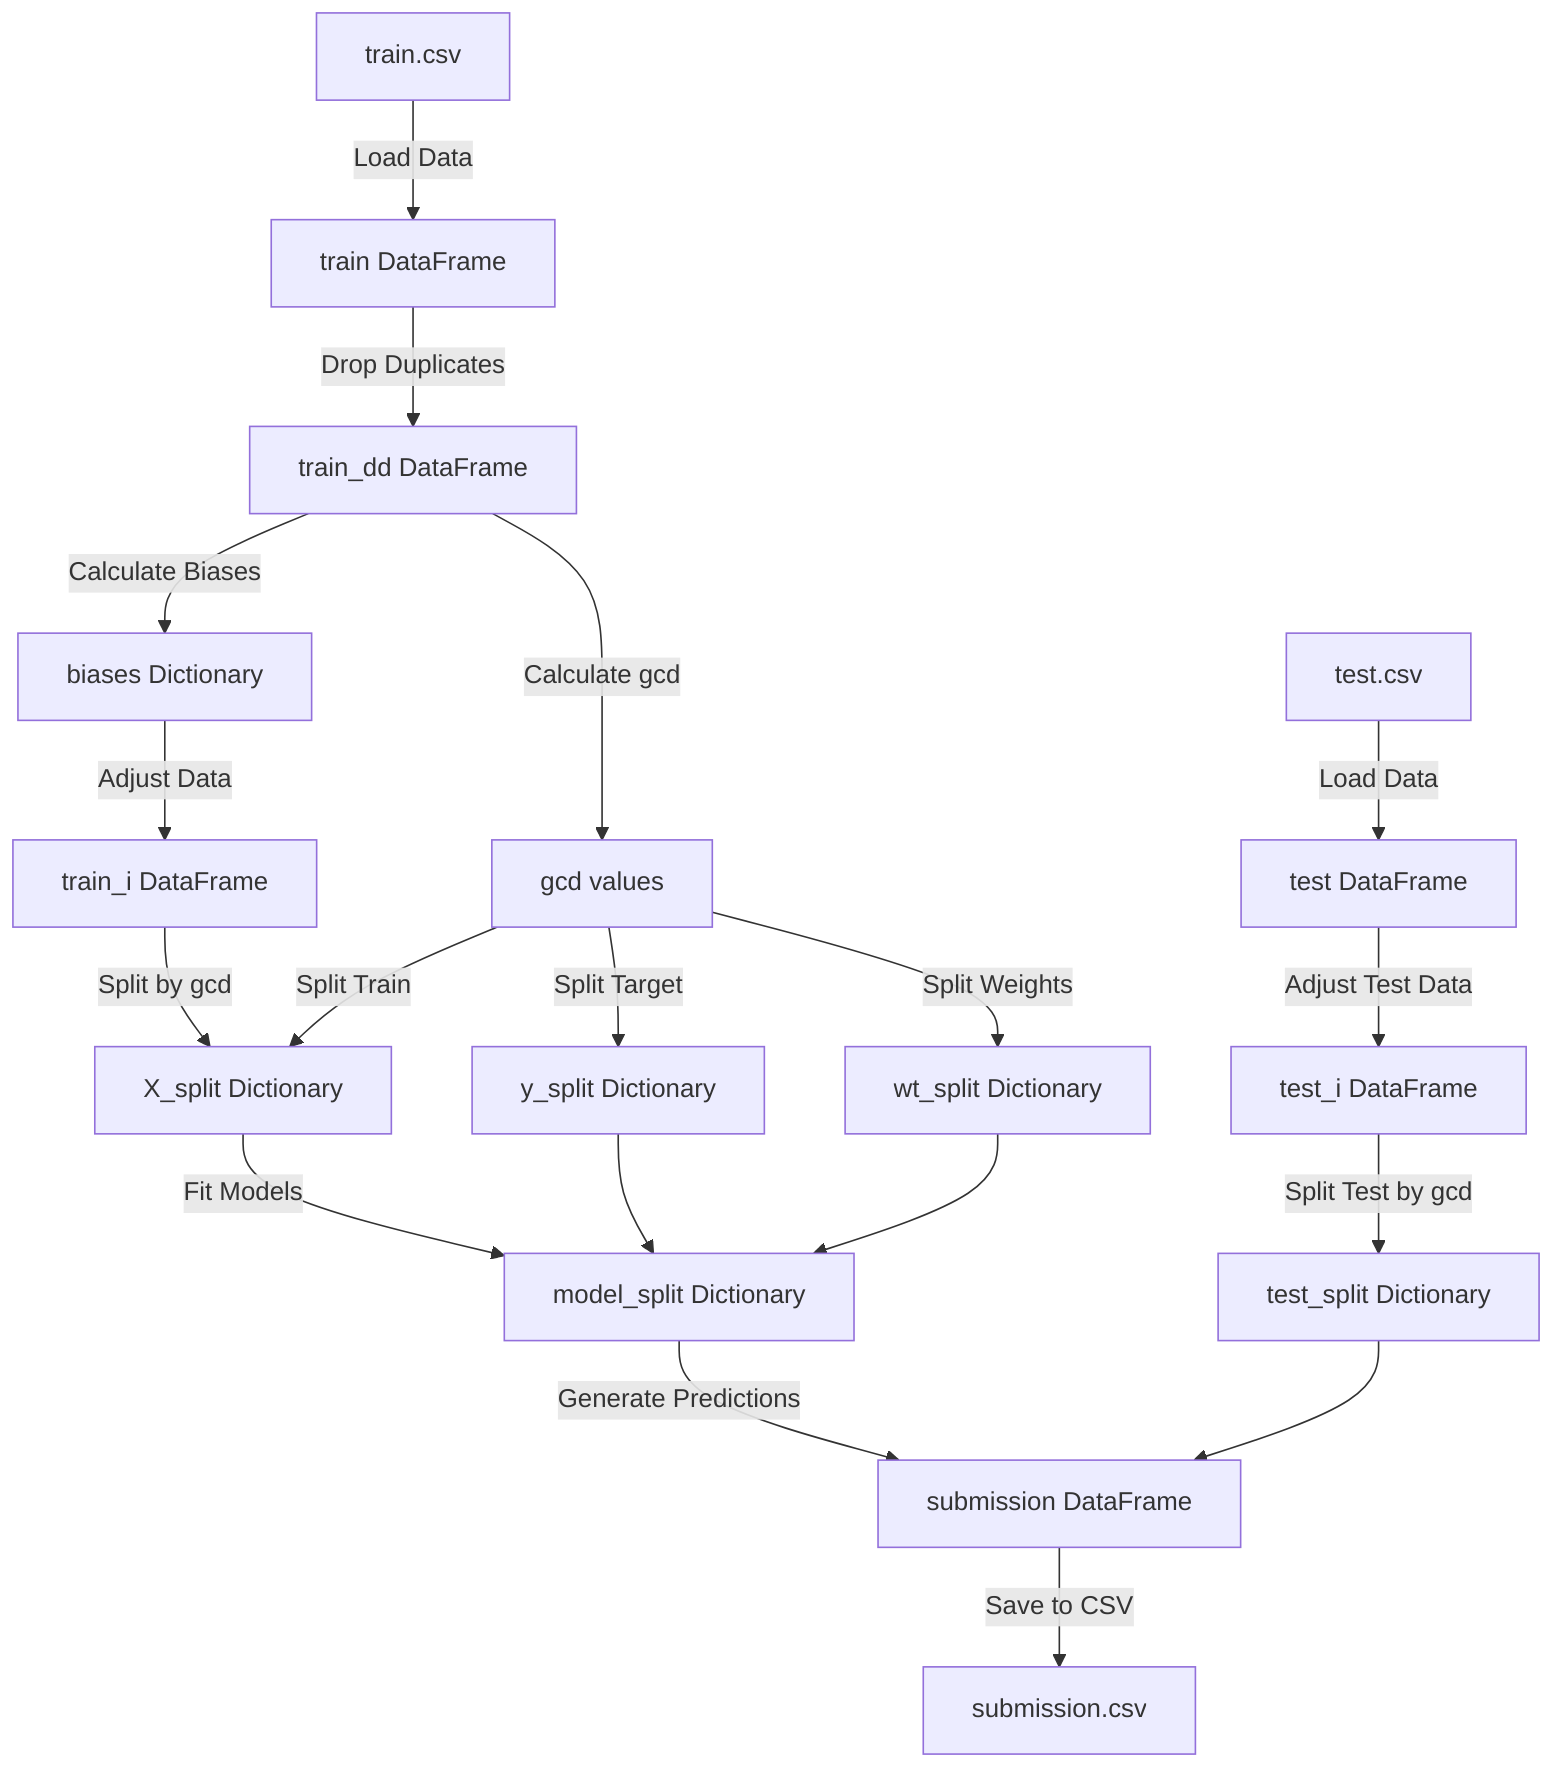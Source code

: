 flowchart TD
    %% Data Sources 
    A1["train.csv"] -->|Load Data| B1["train DataFrame"]
    A2["test.csv"] -->|Load Data| B2["test DataFrame"]
    
    %% Data Cleaning and Transformation
    B1 -->|Drop Duplicates| C1["train_dd DataFrame"]
    C1 -->|Calculate Biases| C2["biases Dictionary"]
    C1 -->|Calculate gcd| D1["gcd values"]
    C2 -->|Adjust Data| D2["train_i DataFrame"]
    
    %% Feature Engineering
    D2 -->|Split by gcd| E1["X_split Dictionary"]
    D1 -->|Split Train| E1
    D1 -->|Split Target| E2["y_split Dictionary"]
    D1 -->|Split Weights| E3["wt_split Dictionary"]
    B2 -->|Adjust Test Data| D3["test_i DataFrame"]
    D3 -->|Split Test by gcd| E4["test_split Dictionary"]
    
    %% Modeling
    E1 -->|Fit Models| F1["model_split Dictionary"]
    E2 --> F1
    E3 --> F1
    
    %% Predictions
    F1 -->|Generate Predictions| G1["submission DataFrame"]
    E4 --> G1

    %% Output
    G1 -->|Save to CSV| H1["submission.csv"]